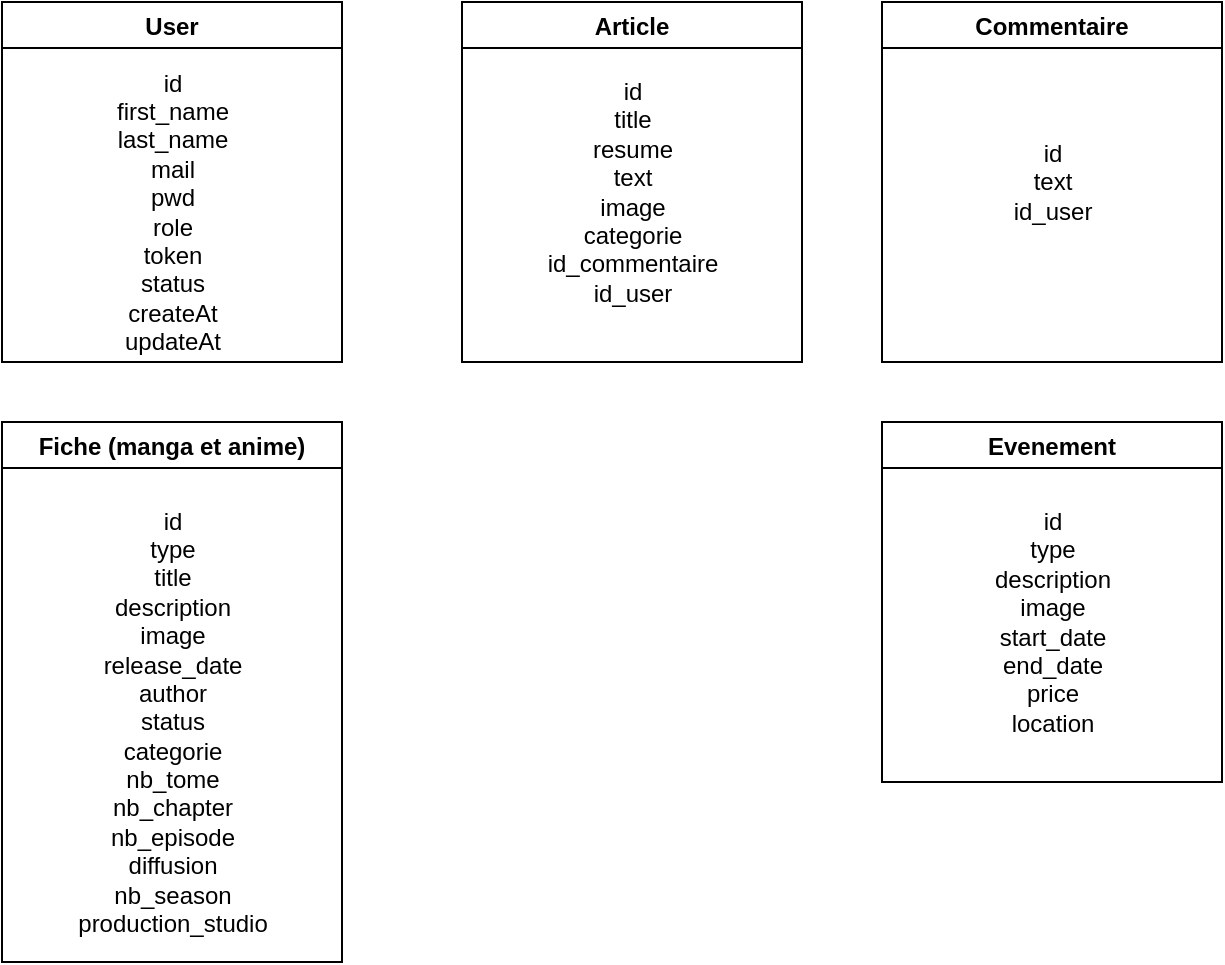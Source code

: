 <mxfile version="16.5.2" type="device"><diagram id="NybwxRa6usI9aAa-YIII" name="Page-1"><mxGraphModel dx="1590" dy="749" grid="1" gridSize="10" guides="1" tooltips="1" connect="1" arrows="1" fold="1" page="1" pageScale="1" pageWidth="827" pageHeight="1169" math="0" shadow="0"><root><mxCell id="0"/><mxCell id="1" parent="0"/><mxCell id="KEc_QWO8VsmxK7mTI9Qf-1" value="User" style="swimlane;" vertex="1" parent="1"><mxGeometry x="120" y="140" width="170" height="180" as="geometry"/></mxCell><mxCell id="KEc_QWO8VsmxK7mTI9Qf-2" value="&lt;div&gt;id&lt;/div&gt;&lt;div&gt;first_name&lt;/div&gt;&lt;div&gt;last_name&lt;/div&gt;&lt;div&gt;mail&lt;/div&gt;&lt;div&gt;pwd&lt;/div&gt;&lt;div&gt;role&lt;/div&gt;&lt;div&gt;token&lt;br&gt;&lt;/div&gt;&lt;div&gt;status&lt;/div&gt;&lt;div&gt;createAt&lt;/div&gt;&lt;div&gt;updateAt&lt;br&gt;&lt;/div&gt;" style="text;html=1;align=center;verticalAlign=middle;resizable=0;points=[];autosize=1;strokeColor=none;fillColor=none;" vertex="1" parent="KEc_QWO8VsmxK7mTI9Qf-1"><mxGeometry x="50" y="30" width="70" height="150" as="geometry"/></mxCell><mxCell id="KEc_QWO8VsmxK7mTI9Qf-3" value="Article" style="swimlane;" vertex="1" parent="1"><mxGeometry x="350" y="140" width="170" height="180" as="geometry"/></mxCell><mxCell id="KEc_QWO8VsmxK7mTI9Qf-9" value="&lt;div&gt;id&lt;/div&gt;&lt;div&gt;title&lt;/div&gt;&lt;div&gt;resume&lt;br&gt;&lt;/div&gt;&lt;div&gt;text&lt;/div&gt;&lt;div&gt;image&lt;/div&gt;&lt;div&gt;categorie&lt;br&gt;&lt;/div&gt;&lt;div&gt;id_commentaire&lt;/div&gt;&lt;div&gt;id_user&lt;br&gt;&lt;/div&gt;" style="text;html=1;align=center;verticalAlign=middle;resizable=0;points=[];autosize=1;strokeColor=none;fillColor=none;" vertex="1" parent="KEc_QWO8VsmxK7mTI9Qf-3"><mxGeometry x="35" y="35" width="100" height="120" as="geometry"/></mxCell><mxCell id="KEc_QWO8VsmxK7mTI9Qf-6" value="Commentaire" style="swimlane;" vertex="1" parent="1"><mxGeometry x="560" y="140" width="170" height="180" as="geometry"/></mxCell><mxCell id="KEc_QWO8VsmxK7mTI9Qf-10" value="&lt;div&gt;id&lt;/div&gt;&lt;div&gt;text&lt;/div&gt;&lt;div&gt;id_user&lt;br&gt;&lt;/div&gt;" style="text;html=1;align=center;verticalAlign=middle;resizable=0;points=[];autosize=1;strokeColor=none;fillColor=none;" vertex="1" parent="KEc_QWO8VsmxK7mTI9Qf-6"><mxGeometry x="60" y="65" width="50" height="50" as="geometry"/></mxCell><mxCell id="KEc_QWO8VsmxK7mTI9Qf-7" value="Fiche (manga et anime)" style="swimlane;" vertex="1" parent="1"><mxGeometry x="120" y="350" width="170" height="270" as="geometry"/></mxCell><mxCell id="KEc_QWO8VsmxK7mTI9Qf-11" value="&lt;div&gt;id&lt;/div&gt;&lt;div&gt;type&lt;br&gt;&lt;/div&gt;&lt;div&gt;title&lt;/div&gt;&lt;div&gt;description&lt;/div&gt;&lt;div&gt;image&lt;br&gt;&lt;/div&gt;&lt;div&gt;release_date&lt;/div&gt;&lt;div&gt;author&lt;/div&gt;&lt;div&gt;status&lt;/div&gt;&lt;div&gt;categorie&lt;/div&gt;&lt;div&gt;nb_tome&lt;/div&gt;&lt;div&gt;nb_chapter&lt;/div&gt;&lt;div&gt;nb_episode&lt;/div&gt;&lt;div&gt;diffusion&lt;/div&gt;&lt;div&gt;nb_season&lt;/div&gt;&lt;div&gt;production_studio&lt;/div&gt;" style="text;html=1;align=center;verticalAlign=middle;resizable=0;points=[];autosize=1;strokeColor=none;fillColor=none;" vertex="1" parent="KEc_QWO8VsmxK7mTI9Qf-7"><mxGeometry x="30" y="40" width="110" height="220" as="geometry"/></mxCell><mxCell id="KEc_QWO8VsmxK7mTI9Qf-8" value="Evenement" style="swimlane;" vertex="1" parent="1"><mxGeometry x="560" y="350" width="170" height="180" as="geometry"/></mxCell><mxCell id="KEc_QWO8VsmxK7mTI9Qf-15" value="&lt;div&gt;id&lt;/div&gt;&lt;div&gt;type&lt;/div&gt;&lt;div&gt;description&lt;/div&gt;&lt;div&gt;image&lt;/div&gt;&lt;div&gt;start_date&lt;/div&gt;&lt;div&gt;end_date&lt;/div&gt;&lt;div&gt;price&lt;/div&gt;&lt;div&gt;location&lt;br&gt;&lt;/div&gt;" style="text;html=1;align=center;verticalAlign=middle;resizable=0;points=[];autosize=1;strokeColor=none;fillColor=none;" vertex="1" parent="KEc_QWO8VsmxK7mTI9Qf-8"><mxGeometry x="50" y="40" width="70" height="120" as="geometry"/></mxCell></root></mxGraphModel></diagram></mxfile>